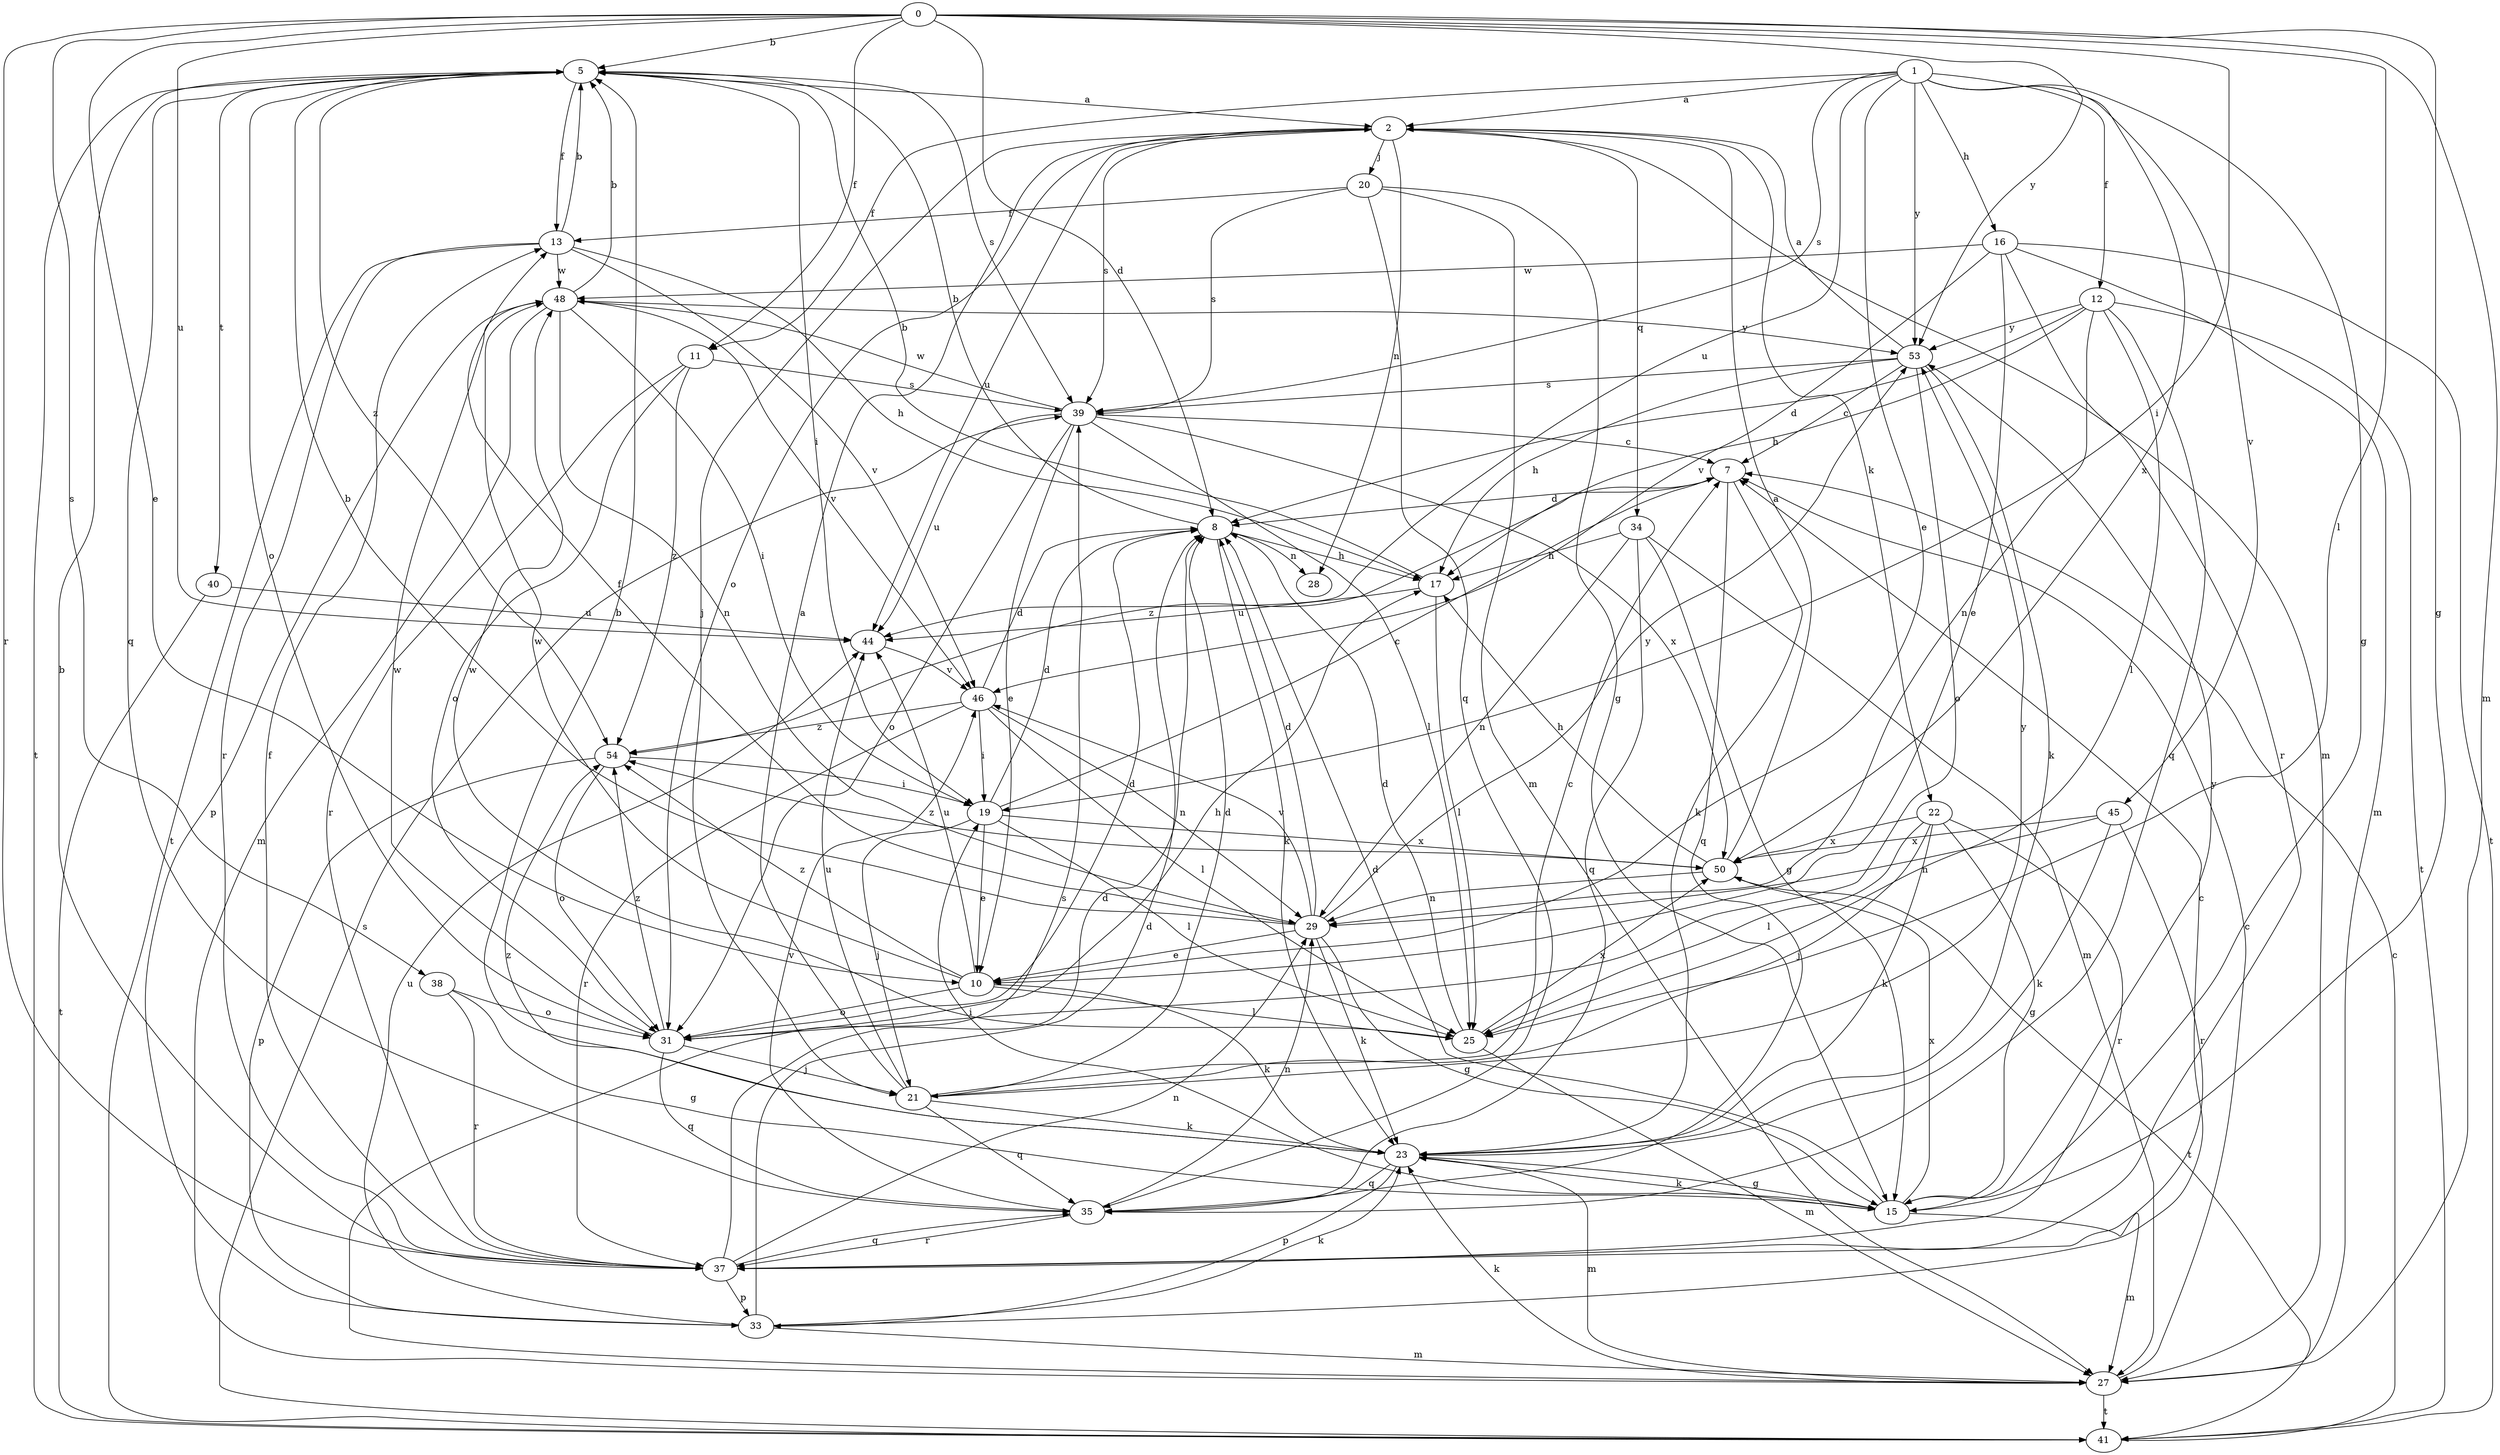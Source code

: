 strict digraph  {
0;
1;
2;
5;
7;
8;
10;
11;
12;
13;
15;
16;
17;
19;
20;
21;
22;
23;
25;
27;
28;
29;
31;
33;
34;
35;
37;
38;
39;
40;
41;
44;
45;
46;
48;
50;
53;
54;
0 -> 5  [label=b];
0 -> 8  [label=d];
0 -> 10  [label=e];
0 -> 11  [label=f];
0 -> 15  [label=g];
0 -> 19  [label=i];
0 -> 25  [label=l];
0 -> 27  [label=m];
0 -> 37  [label=r];
0 -> 38  [label=s];
0 -> 44  [label=u];
0 -> 53  [label=y];
1 -> 2  [label=a];
1 -> 10  [label=e];
1 -> 11  [label=f];
1 -> 12  [label=f];
1 -> 15  [label=g];
1 -> 16  [label=h];
1 -> 39  [label=s];
1 -> 44  [label=u];
1 -> 45  [label=v];
1 -> 50  [label=x];
1 -> 53  [label=y];
2 -> 20  [label=j];
2 -> 21  [label=j];
2 -> 22  [label=k];
2 -> 27  [label=m];
2 -> 28  [label=n];
2 -> 31  [label=o];
2 -> 34  [label=q];
2 -> 39  [label=s];
2 -> 44  [label=u];
5 -> 2  [label=a];
5 -> 13  [label=f];
5 -> 19  [label=i];
5 -> 31  [label=o];
5 -> 35  [label=q];
5 -> 39  [label=s];
5 -> 40  [label=t];
5 -> 41  [label=t];
5 -> 54  [label=z];
7 -> 8  [label=d];
7 -> 23  [label=k];
7 -> 35  [label=q];
7 -> 54  [label=z];
8 -> 5  [label=b];
8 -> 17  [label=h];
8 -> 23  [label=k];
8 -> 28  [label=n];
10 -> 23  [label=k];
10 -> 25  [label=l];
10 -> 31  [label=o];
10 -> 44  [label=u];
10 -> 48  [label=w];
10 -> 54  [label=z];
11 -> 31  [label=o];
11 -> 37  [label=r];
11 -> 39  [label=s];
11 -> 54  [label=z];
12 -> 8  [label=d];
12 -> 17  [label=h];
12 -> 25  [label=l];
12 -> 29  [label=n];
12 -> 35  [label=q];
12 -> 41  [label=t];
12 -> 53  [label=y];
13 -> 5  [label=b];
13 -> 17  [label=h];
13 -> 37  [label=r];
13 -> 41  [label=t];
13 -> 46  [label=v];
13 -> 48  [label=w];
15 -> 8  [label=d];
15 -> 19  [label=i];
15 -> 23  [label=k];
15 -> 27  [label=m];
15 -> 50  [label=x];
15 -> 53  [label=y];
16 -> 10  [label=e];
16 -> 27  [label=m];
16 -> 37  [label=r];
16 -> 41  [label=t];
16 -> 46  [label=v];
16 -> 48  [label=w];
17 -> 5  [label=b];
17 -> 25  [label=l];
17 -> 44  [label=u];
19 -> 7  [label=c];
19 -> 8  [label=d];
19 -> 10  [label=e];
19 -> 21  [label=j];
19 -> 25  [label=l];
19 -> 50  [label=x];
20 -> 13  [label=f];
20 -> 15  [label=g];
20 -> 27  [label=m];
20 -> 35  [label=q];
20 -> 39  [label=s];
21 -> 2  [label=a];
21 -> 7  [label=c];
21 -> 8  [label=d];
21 -> 23  [label=k];
21 -> 35  [label=q];
21 -> 44  [label=u];
21 -> 53  [label=y];
22 -> 15  [label=g];
22 -> 21  [label=j];
22 -> 23  [label=k];
22 -> 25  [label=l];
22 -> 37  [label=r];
22 -> 50  [label=x];
23 -> 5  [label=b];
23 -> 15  [label=g];
23 -> 27  [label=m];
23 -> 33  [label=p];
23 -> 35  [label=q];
23 -> 54  [label=z];
25 -> 8  [label=d];
25 -> 27  [label=m];
25 -> 48  [label=w];
25 -> 50  [label=x];
27 -> 7  [label=c];
27 -> 23  [label=k];
27 -> 39  [label=s];
27 -> 41  [label=t];
29 -> 5  [label=b];
29 -> 8  [label=d];
29 -> 10  [label=e];
29 -> 13  [label=f];
29 -> 15  [label=g];
29 -> 23  [label=k];
29 -> 46  [label=v];
29 -> 53  [label=y];
31 -> 8  [label=d];
31 -> 17  [label=h];
31 -> 21  [label=j];
31 -> 35  [label=q];
31 -> 48  [label=w];
31 -> 54  [label=z];
33 -> 7  [label=c];
33 -> 8  [label=d];
33 -> 23  [label=k];
33 -> 27  [label=m];
33 -> 44  [label=u];
34 -> 15  [label=g];
34 -> 17  [label=h];
34 -> 27  [label=m];
34 -> 29  [label=n];
34 -> 35  [label=q];
35 -> 29  [label=n];
35 -> 37  [label=r];
35 -> 46  [label=v];
37 -> 5  [label=b];
37 -> 8  [label=d];
37 -> 13  [label=f];
37 -> 29  [label=n];
37 -> 33  [label=p];
37 -> 35  [label=q];
38 -> 15  [label=g];
38 -> 31  [label=o];
38 -> 37  [label=r];
39 -> 7  [label=c];
39 -> 10  [label=e];
39 -> 25  [label=l];
39 -> 31  [label=o];
39 -> 44  [label=u];
39 -> 48  [label=w];
39 -> 50  [label=x];
40 -> 41  [label=t];
40 -> 44  [label=u];
41 -> 7  [label=c];
41 -> 39  [label=s];
44 -> 46  [label=v];
45 -> 23  [label=k];
45 -> 29  [label=n];
45 -> 37  [label=r];
45 -> 50  [label=x];
46 -> 8  [label=d];
46 -> 19  [label=i];
46 -> 25  [label=l];
46 -> 29  [label=n];
46 -> 37  [label=r];
46 -> 54  [label=z];
48 -> 5  [label=b];
48 -> 19  [label=i];
48 -> 27  [label=m];
48 -> 29  [label=n];
48 -> 33  [label=p];
48 -> 46  [label=v];
48 -> 53  [label=y];
50 -> 2  [label=a];
50 -> 17  [label=h];
50 -> 29  [label=n];
50 -> 41  [label=t];
50 -> 54  [label=z];
53 -> 2  [label=a];
53 -> 7  [label=c];
53 -> 17  [label=h];
53 -> 23  [label=k];
53 -> 31  [label=o];
53 -> 39  [label=s];
54 -> 19  [label=i];
54 -> 31  [label=o];
54 -> 33  [label=p];
}
